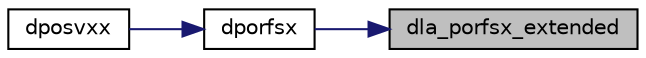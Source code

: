 digraph "dla_porfsx_extended"
{
 // LATEX_PDF_SIZE
  edge [fontname="Helvetica",fontsize="10",labelfontname="Helvetica",labelfontsize="10"];
  node [fontname="Helvetica",fontsize="10",shape=record];
  rankdir="RL";
  Node1 [label="dla_porfsx_extended",height=0.2,width=0.4,color="black", fillcolor="grey75", style="filled", fontcolor="black",tooltip="DLA_PORFSX_EXTENDED improves the computed solution to a system of linear equations for symmetric or H..."];
  Node1 -> Node2 [dir="back",color="midnightblue",fontsize="10",style="solid",fontname="Helvetica"];
  Node2 [label="dporfsx",height=0.2,width=0.4,color="black", fillcolor="white", style="filled",URL="$dporfsx_8f.html#a4285835f23c2c12a427d63d29251251d",tooltip="DPORFSX"];
  Node2 -> Node3 [dir="back",color="midnightblue",fontsize="10",style="solid",fontname="Helvetica"];
  Node3 [label="dposvxx",height=0.2,width=0.4,color="black", fillcolor="white", style="filled",URL="$dposvxx_8f.html#a423141487077727ec3bc52edd1fccd44",tooltip="DPOSVXX computes the solution to system of linear equations A * X = B for PO matrices"];
}

